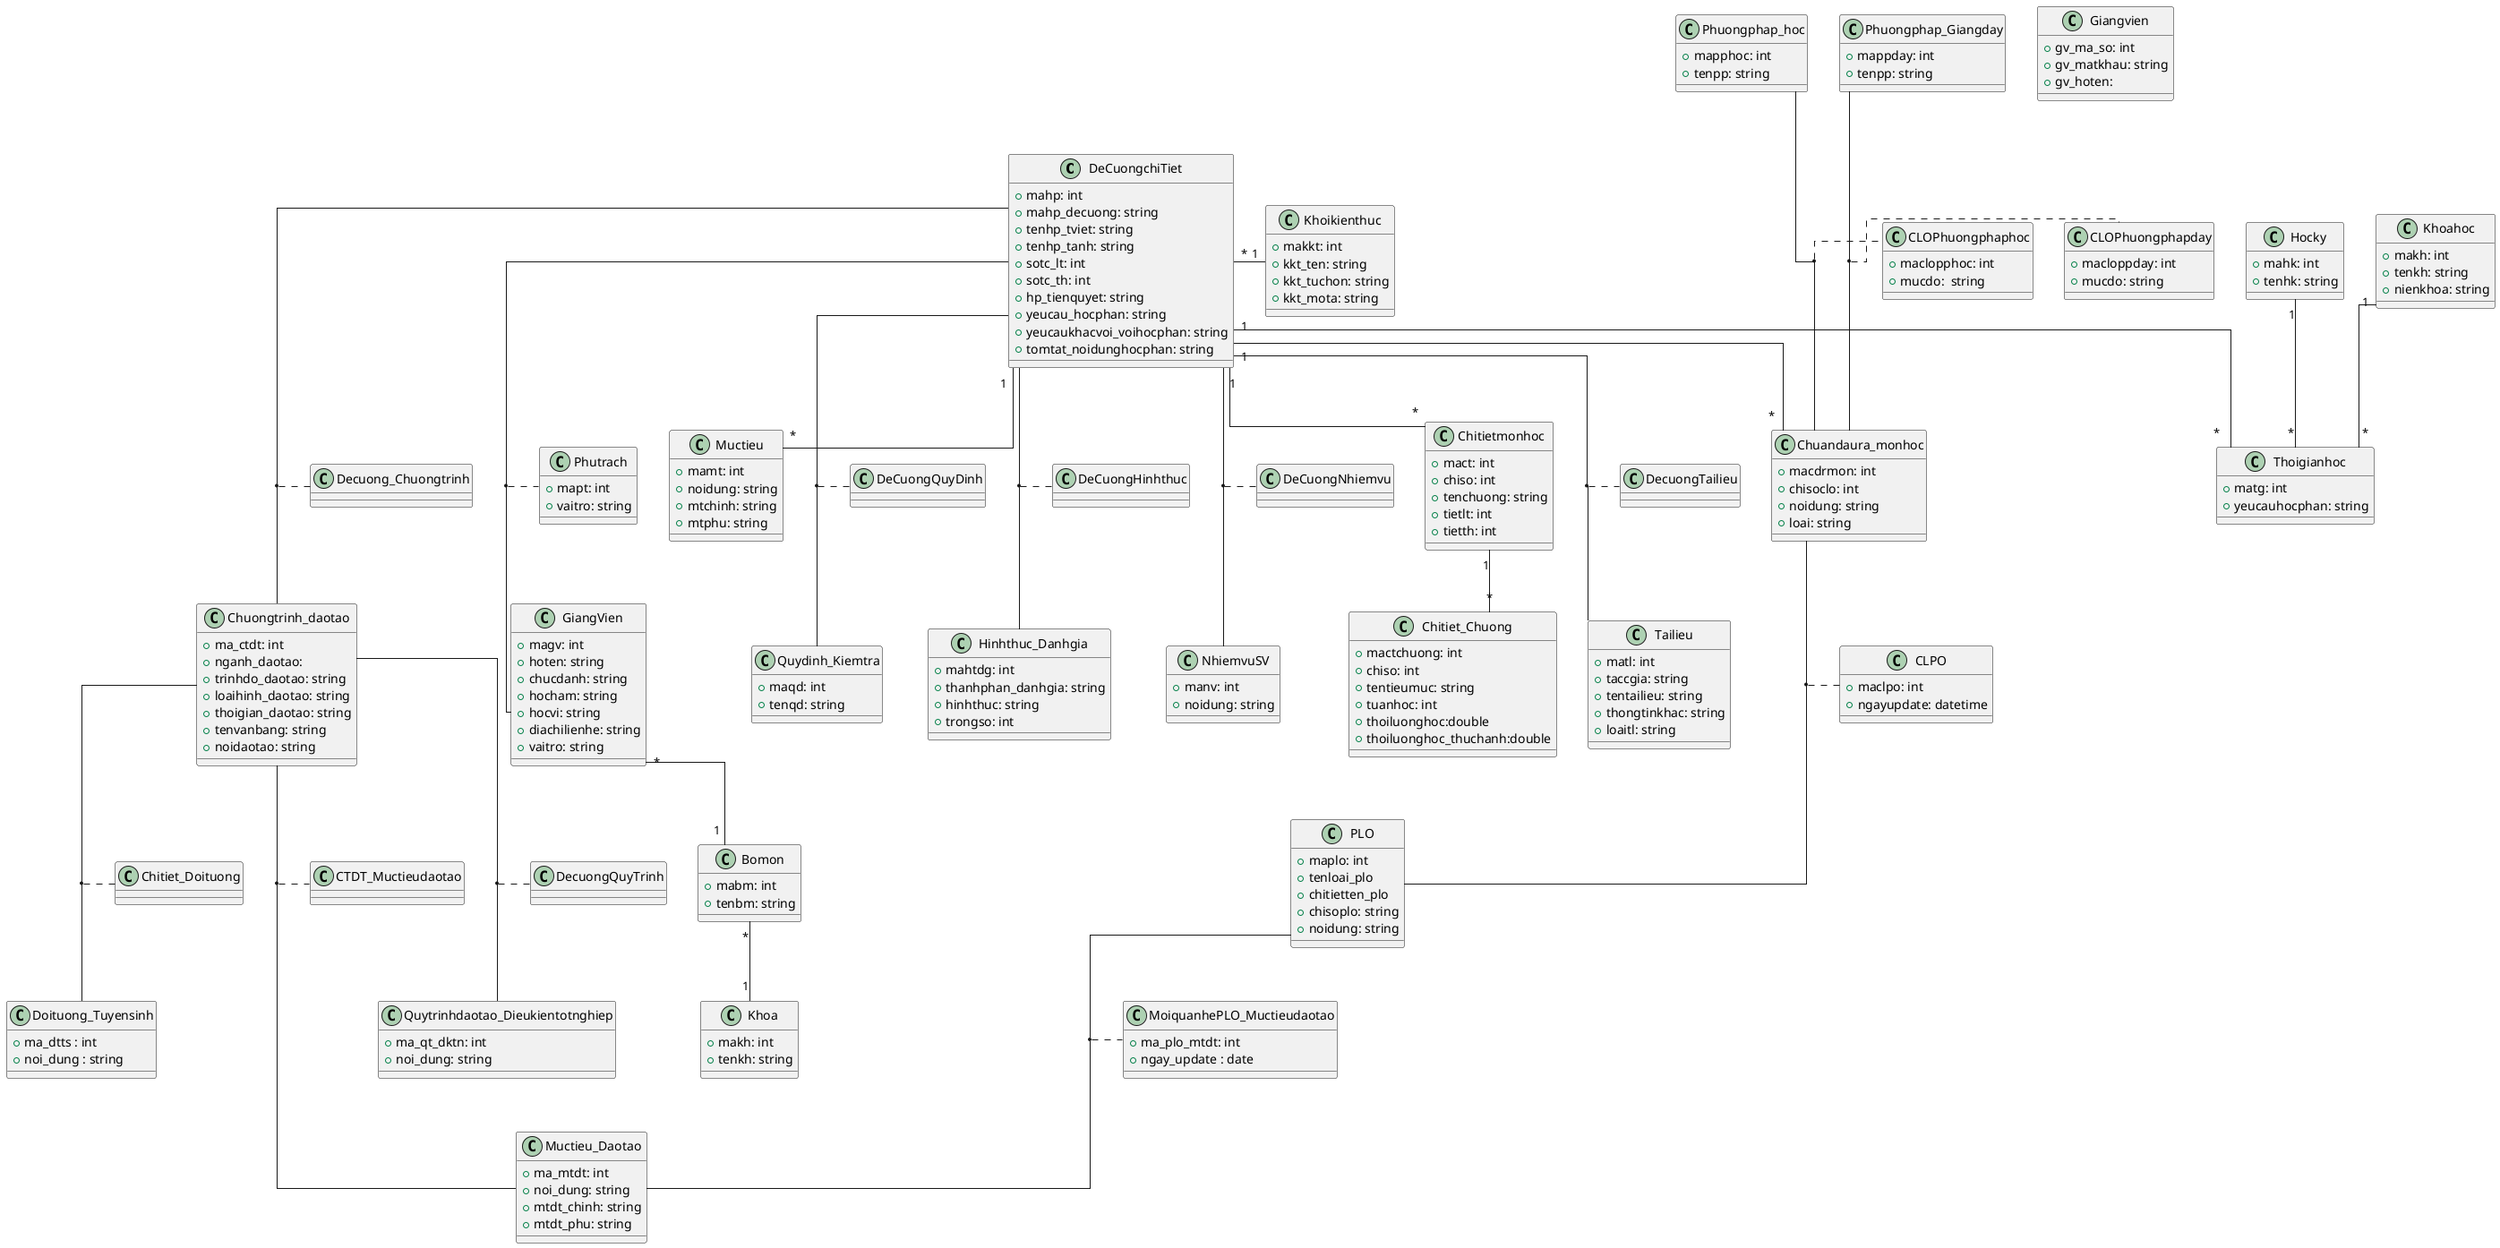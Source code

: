 @startuml
skinparam linetype ortho
class DeCuongchiTiet{
    + mahp: int
    + mahp_decuong: string
    + tenhp_tviet: string
    + tenhp_tanh: string
    + sotc_lt: int
    + sotc_th: int
    + hp_tienquyet: string
    + yeucau_hocphan: string
    + yeucaukhacvoi_voihocphan: string
    + tomtat_noidunghocphan: string
}

class Thoigianhoc{
    + matg: int
    + yeucauhocphan: string
}

class Hocky{
    + mahk: int
    + tenhk: string
}

class Khoahoc{
    + makh: int
    + tenkh: string
    + nienkhoa: string
}

class GiangVien{
    + magv: int
    + hoten: string
    + chucdanh: string
    + hocham: string
    + hocvi: string
    + diachilienhe: string
    + vaitro: string
}
class Phutrach{
    + mapt: int
    + vaitro: string
}

class Bomon{
    + mabm: int
    + tenbm: string
}

class Khoa{
    + makh: int
    + tenkh: string
}

class Muctieu{
    + mamt: int
    + noidung: string
    + mtchinh: string
    + mtphu: string
}

class Chuandaura_monhoc{
    + macdrmon: int
    + chisoclo: int
    + noidung: string
    + loai: string
}

class PLO{
    + maplo: int
    + tenloai_plo
    + chitietten_plo
    + chisoplo: string
    + noidung: string
}

class CLPO{
    + maclpo: int
    + ngayupdate: datetime
}

class Chitietmonhoc{
    + mact: int
    + chiso: int
    + tenchuong: string
    + tietlt: int
    + tietth: int
}

class Chitiet_Chuong{
    + mactchuong: int
    + chiso: int
    + tentieumuc: string
    + tuanhoc: int
    + thoiluonghoc:double
    + thoiluonghoc_thuchanh:double
}

class Phuongphap_Giangday{
    + mappday: int
    + tenpp: string
}

class CLOPhuongphapday{
    + macloppday: int
    + mucdo: string
}

class Phuongphap_hoc{
    + mapphoc: int
    + tenpp: string
}

class CLOPhuongphaphoc{
    + maclopphoc: int
    + mucdo:  string
}

class Quydinh_Kiemtra{
    + maqd: int
    + tenqd: string
}

class Hinhthuc_Danhgia{
    + mahtdg: int
    + thanhphan_danhgia: string
    + hinhthuc: string
    + trongso: int
}

class NhiemvuSV{
    + manv: int
    + noidung: string
}

class Tailieu{
    + matl: int
    + taccgia: string
    + tentailieu: string
    + thongtinkhac: string
    + loaitl: string
}
 
class Khoikienthuc{
    + makkt: int
    + kkt_ten: string
    + kkt_tuchon: string
    + kkt_mota: string
}
 
class Quytrinhdaotao_Dieukientotnghiep{
    + ma_qt_dktn: int
    + noi_dung: string
}
class Muctieu_Daotao{
    + ma_mtdt: int
    + noi_dung: string
    + mtdt_chinh: string
    + mtdt_phu: string
}
class MoiquanhePLO_Muctieudaotao{
    + ma_plo_mtdt: int
    + ngay_update : date
}
class Doituong_Tuyensinh{
    + ma_dtts : int
    + noi_dung : string
}

class Chuongtrinh_daotao{
    + ma_ctdt: int
    + nganh_daotao: 
    + trinhdo_daotao: string
    + loaihinh_daotao: string
    + thoigian_daotao: string
    + tenvanbang: string
    + noidaotao: string
}

class Giangvien {
    + gv_ma_so: int
    + gv_matkhau: string
    + gv_hoten: 
}



(DeCuongchiTiet, Tailieu) .. DecuongTailieu
(DeCuongchiTiet, NhiemvuSV) .. DeCuongNhiemvu
(DeCuongchiTiet, Quydinh_Kiemtra) .. DeCuongQuyDinh
(DeCuongchiTiet, Hinhthuc_Danhgia) .. DeCuongHinhthuc
DeCuongchiTiet "1" -- "*" Thoigianhoc
DeCuongchiTiet "*" - "1"Khoikienthuc
Hocky "1" -- "*" Thoigianhoc
Khoahoc "1" -- "*" Thoigianhoc
(DeCuongchiTiet, GiangVien) .. Phutrach
GiangVien "*" -- "1" Bomon
Bomon "*" -- "1" Khoa
DeCuongchiTiet "1" -- "*" Muctieu
DeCuongchiTiet "1" -- "*" Chuandaura_monhoc
(Chuandaura_monhoc,PLO) .. CLPO
(PLO, Muctieu_Daotao) .. MoiquanhePLO_Muctieudaotao
(Chuongtrinh_daotao, Quytrinhdaotao_Dieukientotnghiep) .. DecuongQuyTrinh
(Chuongtrinh_daotao, Doituong_Tuyensinh) .. Chitiet_Doituong
DeCuongchiTiet "1" -- "*" Chitietmonhoc
Chitietmonhoc "1" -- "*" Chitiet_Chuong
(Phuongphap_Giangday,Chuandaura_monhoc) .. CLOPhuongphapday
(DeCuongchiTiet, Chuongtrinh_daotao) .. Decuong_Chuongtrinh
(Phuongphap_hoc, Chuandaura_monhoc) .. CLOPhuongphaphoc
(Chuongtrinh_daotao, Muctieu_Daotao) .. CTDT_Muctieudaotao
@enduml
